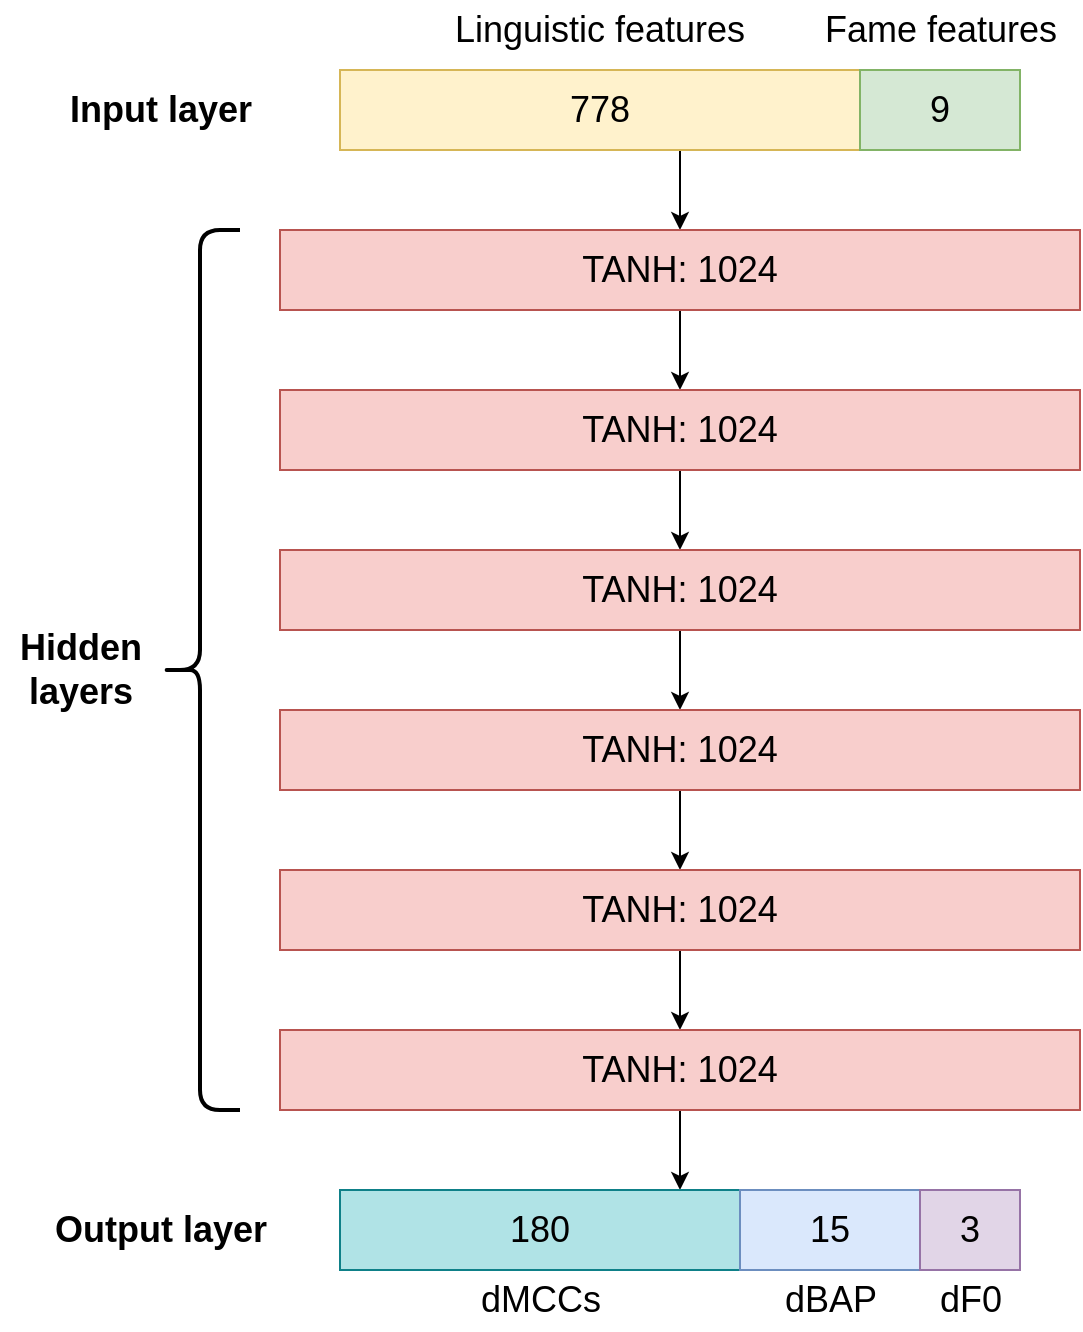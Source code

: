 <mxfile version="13.3.8" type="device"><diagram id="hXM97DWBSQAqKi-nzX4X" name="Page-1"><mxGraphModel dx="1422" dy="767" grid="1" gridSize="10" guides="1" tooltips="1" connect="1" arrows="1" fold="1" page="0" pageScale="1" pageWidth="827" pageHeight="1169" math="0" shadow="0"><root><mxCell id="0"/><mxCell id="1" parent="0"/><mxCell id="zpamChqwoETD1pBpBW7s-19" style="edgeStyle=orthogonalEdgeStyle;rounded=0;orthogonalLoop=1;jettySize=auto;html=1;fontSize=18;" parent="1" source="zpamChqwoETD1pBpBW7s-2" target="zpamChqwoETD1pBpBW7s-4" edge="1"><mxGeometry relative="1" as="geometry"><Array as="points"><mxPoint x="400" y="170"/><mxPoint x="400" y="170"/></Array></mxGeometry></mxCell><mxCell id="zpamChqwoETD1pBpBW7s-2" value="778" style="rounded=0;whiteSpace=wrap;html=1;rotation=0;fillColor=#fff2cc;strokeColor=#d6b656;fontSize=18;" parent="1" vertex="1"><mxGeometry x="230" y="120" width="260" height="40" as="geometry"/></mxCell><mxCell id="zpamChqwoETD1pBpBW7s-3" style="edgeStyle=orthogonalEdgeStyle;rounded=0;orthogonalLoop=1;jettySize=auto;html=1;exitX=0.5;exitY=1;exitDx=0;exitDy=0;fontSize=18;" parent="1" source="zpamChqwoETD1pBpBW7s-4" target="zpamChqwoETD1pBpBW7s-6" edge="1"><mxGeometry relative="1" as="geometry"/></mxCell><mxCell id="zpamChqwoETD1pBpBW7s-4" value="TANH: 1024" style="rounded=0;whiteSpace=wrap;html=1;rotation=0;fillColor=#f8cecc;strokeColor=#b85450;fontSize=18;" parent="1" vertex="1"><mxGeometry x="200" y="200" width="400" height="40" as="geometry"/></mxCell><mxCell id="zpamChqwoETD1pBpBW7s-5" style="edgeStyle=orthogonalEdgeStyle;rounded=0;orthogonalLoop=1;jettySize=auto;html=1;exitX=0.5;exitY=1;exitDx=0;exitDy=0;fontSize=18;" parent="1" source="zpamChqwoETD1pBpBW7s-6" target="zpamChqwoETD1pBpBW7s-8" edge="1"><mxGeometry relative="1" as="geometry"/></mxCell><mxCell id="zpamChqwoETD1pBpBW7s-6" value="TANH: 1024" style="rounded=0;whiteSpace=wrap;html=1;rotation=0;fillColor=#f8cecc;strokeColor=#b85450;fontSize=18;" parent="1" vertex="1"><mxGeometry x="200" y="280" width="400" height="40" as="geometry"/></mxCell><mxCell id="zpamChqwoETD1pBpBW7s-7" style="edgeStyle=orthogonalEdgeStyle;rounded=0;orthogonalLoop=1;jettySize=auto;html=1;exitX=0.5;exitY=1;exitDx=0;exitDy=0;fontSize=18;" parent="1" source="zpamChqwoETD1pBpBW7s-8" target="zpamChqwoETD1pBpBW7s-10" edge="1"><mxGeometry relative="1" as="geometry"/></mxCell><mxCell id="zpamChqwoETD1pBpBW7s-8" value="TANH: 1024" style="rounded=0;whiteSpace=wrap;html=1;rotation=0;fillColor=#f8cecc;strokeColor=#b85450;fontSize=18;" parent="1" vertex="1"><mxGeometry x="200" y="360" width="400" height="40" as="geometry"/></mxCell><mxCell id="zpamChqwoETD1pBpBW7s-9" style="edgeStyle=orthogonalEdgeStyle;rounded=0;orthogonalLoop=1;jettySize=auto;html=1;exitX=0.5;exitY=1;exitDx=0;exitDy=0;fontSize=18;" parent="1" source="zpamChqwoETD1pBpBW7s-10" target="zpamChqwoETD1pBpBW7s-12" edge="1"><mxGeometry relative="1" as="geometry"/></mxCell><mxCell id="zpamChqwoETD1pBpBW7s-10" value="TANH: 1024" style="rounded=0;whiteSpace=wrap;html=1;rotation=0;fillColor=#f8cecc;strokeColor=#b85450;fontSize=18;" parent="1" vertex="1"><mxGeometry x="200" y="440" width="400" height="40" as="geometry"/></mxCell><mxCell id="zpamChqwoETD1pBpBW7s-11" style="edgeStyle=orthogonalEdgeStyle;rounded=0;orthogonalLoop=1;jettySize=auto;html=1;exitX=0.5;exitY=1;exitDx=0;exitDy=0;fontSize=18;" parent="1" source="zpamChqwoETD1pBpBW7s-12" target="zpamChqwoETD1pBpBW7s-14" edge="1"><mxGeometry relative="1" as="geometry"/></mxCell><mxCell id="zpamChqwoETD1pBpBW7s-12" value="TANH: 1024" style="rounded=0;whiteSpace=wrap;html=1;rotation=0;fillColor=#f8cecc;strokeColor=#b85450;fontSize=18;" parent="1" vertex="1"><mxGeometry x="200" y="520" width="400" height="40" as="geometry"/></mxCell><mxCell id="zpamChqwoETD1pBpBW7s-36" style="edgeStyle=orthogonalEdgeStyle;rounded=0;orthogonalLoop=1;jettySize=auto;html=1;entryX=0.75;entryY=0;entryDx=0;entryDy=0;fontSize=18;" parent="1" source="zpamChqwoETD1pBpBW7s-14" edge="1"><mxGeometry relative="1" as="geometry"><mxPoint x="400" y="680" as="targetPoint"/></mxGeometry></mxCell><mxCell id="zpamChqwoETD1pBpBW7s-14" value="TANH: 1024" style="rounded=0;whiteSpace=wrap;html=1;rotation=0;fillColor=#f8cecc;strokeColor=#b85450;fontSize=18;" parent="1" vertex="1"><mxGeometry x="200" y="600" width="400" height="40" as="geometry"/></mxCell><mxCell id="zpamChqwoETD1pBpBW7s-15" value="Linguistic features&lt;br&gt;" style="text;html=1;strokeColor=none;fillColor=none;align=center;verticalAlign=middle;whiteSpace=wrap;rounded=0;fontSize=18;" parent="1" vertex="1"><mxGeometry x="270" y="90" width="180" height="20" as="geometry"/></mxCell><mxCell id="zpamChqwoETD1pBpBW7s-16" value="9" style="rounded=0;whiteSpace=wrap;html=1;rotation=0;fillColor=#d5e8d4;strokeColor=#82b366;fontSize=18;" parent="1" vertex="1"><mxGeometry x="490" y="120" width="80" height="40" as="geometry"/></mxCell><mxCell id="zpamChqwoETD1pBpBW7s-18" value="Fame features" style="text;html=1;align=center;verticalAlign=middle;resizable=0;points=[];autosize=1;fontSize=18;" parent="1" vertex="1"><mxGeometry x="465" y="85" width="130" height="30" as="geometry"/></mxCell><mxCell id="zpamChqwoETD1pBpBW7s-22" value="180" style="rounded=0;whiteSpace=wrap;html=1;rotation=0;fillColor=#b0e3e6;strokeColor=#0e8088;fontSize=18;" parent="1" vertex="1"><mxGeometry x="230" y="680" width="200" height="40" as="geometry"/></mxCell><mxCell id="zpamChqwoETD1pBpBW7s-23" value="dMCCs" style="text;html=1;align=center;verticalAlign=middle;resizable=0;points=[];autosize=1;fontSize=18;" parent="1" vertex="1"><mxGeometry x="290" y="720" width="80" height="30" as="geometry"/></mxCell><mxCell id="zpamChqwoETD1pBpBW7s-29" value="15" style="rounded=0;whiteSpace=wrap;html=1;rotation=0;fillColor=#dae8fc;strokeColor=#6c8ebf;fontSize=18;" parent="1" vertex="1"><mxGeometry x="430" y="680" width="90" height="40" as="geometry"/></mxCell><mxCell id="zpamChqwoETD1pBpBW7s-31" value="dBAP" style="text;html=1;align=center;verticalAlign=middle;resizable=0;points=[];autosize=1;fontSize=18;" parent="1" vertex="1"><mxGeometry x="445" y="720" width="60" height="30" as="geometry"/></mxCell><mxCell id="zpamChqwoETD1pBpBW7s-33" value="3" style="rounded=0;whiteSpace=wrap;html=1;rotation=0;fillColor=#e1d5e7;strokeColor=#9673a6;fontSize=18;" parent="1" vertex="1"><mxGeometry x="520" y="680" width="50" height="40" as="geometry"/></mxCell><mxCell id="zpamChqwoETD1pBpBW7s-35" value="dF0" style="text;html=1;align=center;verticalAlign=middle;resizable=0;points=[];autosize=1;fontSize=18;" parent="1" vertex="1"><mxGeometry x="520" y="720" width="50" height="30" as="geometry"/></mxCell><mxCell id="zpamChqwoETD1pBpBW7s-37" value="" style="shape=curlyBracket;whiteSpace=wrap;html=1;rounded=1;fontSize=18;strokeWidth=2;" parent="1" vertex="1"><mxGeometry x="140" y="200" width="40" height="440" as="geometry"/></mxCell><mxCell id="zpamChqwoETD1pBpBW7s-39" value="Hidden&lt;br&gt;layers" style="text;html=1;align=center;verticalAlign=middle;resizable=0;points=[];autosize=1;fontSize=18;fontStyle=1" parent="1" vertex="1"><mxGeometry x="60" y="395" width="80" height="50" as="geometry"/></mxCell><mxCell id="zpamChqwoETD1pBpBW7s-40" value="Input layer" style="text;html=1;align=center;verticalAlign=middle;resizable=0;points=[];autosize=1;fontSize=18;fontStyle=1" parent="1" vertex="1"><mxGeometry x="85" y="125" width="110" height="30" as="geometry"/></mxCell><mxCell id="zpamChqwoETD1pBpBW7s-41" value="Output layer" style="text;html=1;align=center;verticalAlign=middle;resizable=0;points=[];autosize=1;fontSize=18;fontStyle=1" parent="1" vertex="1"><mxGeometry x="80" y="685" width="120" height="30" as="geometry"/></mxCell></root></mxGraphModel></diagram></mxfile>